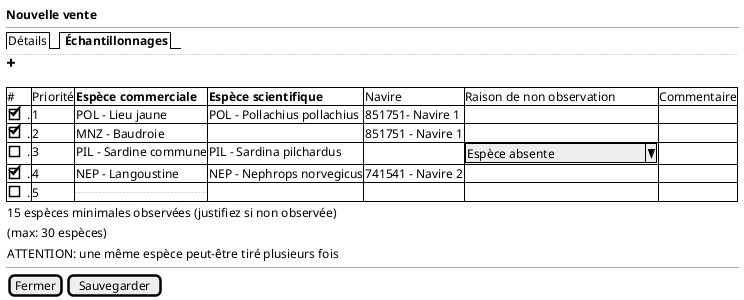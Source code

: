 @startsalt
{
  <b>Nouvelle vente
  --
  {/  Détails | <b> Échantillonnages }
  ..
  <&plus>
  .
	{#

      # | Priorité | <b>Espèce commerciale | <b>Espèce scientifique             | Navire | Raison de non observation | Commentaire
      [X] . | 1 | POL - Lieu jaune | POL - Pollachius pollachius | 851751- Navire 1 | . | .
      [X] . | 2 | MNZ - Baudroie | . | 851751 - Navire 1 | . | .
      [ ] . | 3 | PIL - Sardine commune | PIL - Sardina pilchardus | . | ^ Espèce absente       ^ | .
      [X] . | 4 | NEP - Langoustine | NEP - Nephrops norvegicus   | 741541 - Navire 2 | . | .
      [ ] . | 5 | ... | . | . | .

    }
    { 15 espèces minimales observées (justifiez si non observée) }

    { (max: 30 espèces) }

    { ATTENTION: une même espèce peut-être tiré plusieurs fois }
  --


  {
    [Fermer] | [Sauvegarder]
  }
}
@endsalt

